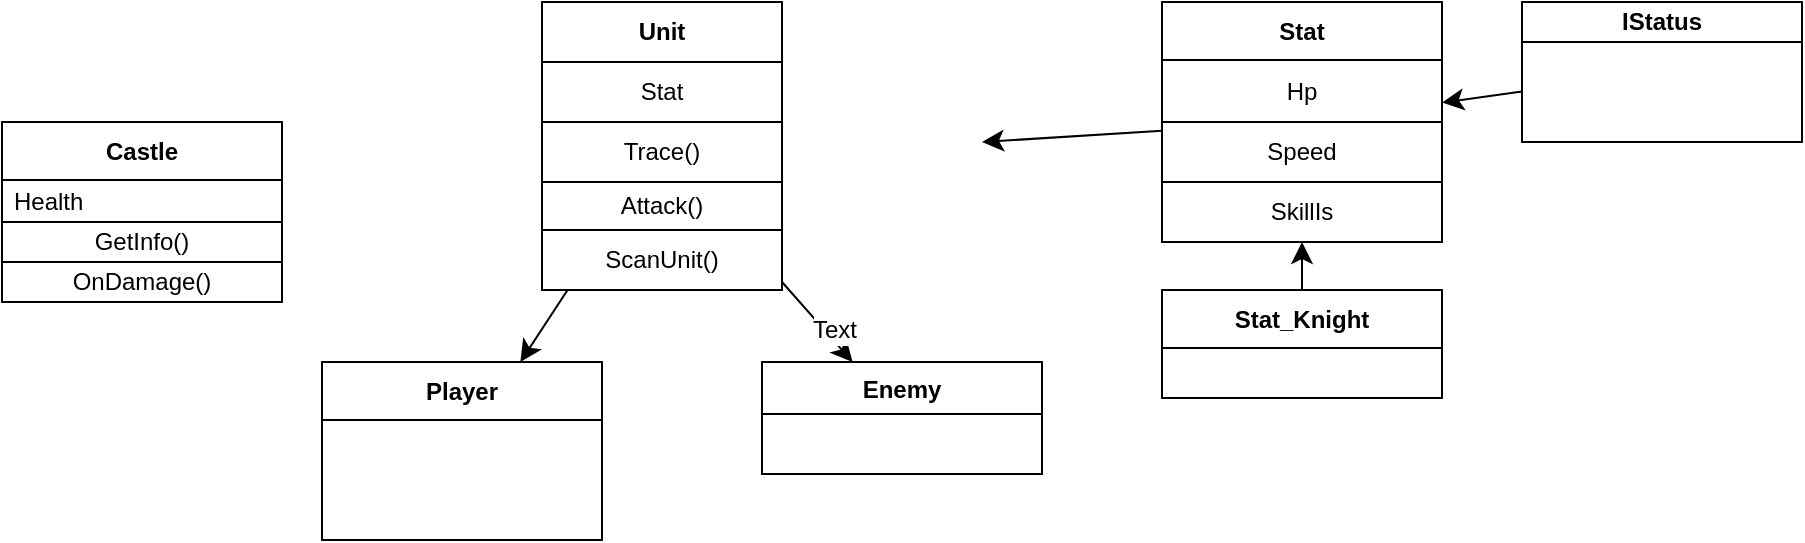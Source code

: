 <mxfile version="24.5.4" type="github">
  <diagram name="페이지-1" id="dcfpNvmQOP-24qqCh9O2">
    <mxGraphModel dx="1096" dy="457" grid="1" gridSize="10" guides="1" tooltips="1" connect="1" arrows="1" fold="1" page="1" pageScale="1" pageWidth="827" pageHeight="1169" math="0" shadow="0">
      <root>
        <mxCell id="0" />
        <mxCell id="1" parent="0" />
        <object label="Castle" placeholders="1" Health="10" id="AcH1KkwaZ4632zRfGK9j-1">
          <mxCell style="swimlane;fontStyle=1;align=center;verticalAlign=middle;childLayout=stackLayout;horizontal=1;startSize=29;horizontalStack=0;resizeParent=1;resizeParentMax=0;resizeLast=0;collapsible=0;marginBottom=0;html=1;whiteSpace=wrap;" parent="1" vertex="1">
            <mxGeometry x="-20" y="80" width="140" height="90" as="geometry" />
          </mxCell>
        </object>
        <object label="Health" CodeName="Castle" id="AcH1KkwaZ4632zRfGK9j-3">
          <mxCell style="text;html=1;strokeColor=none;fillColor=none;align=left;verticalAlign=middle;spacingLeft=4;spacingRight=4;overflow=hidden;rotatable=0;points=[[0,0.5],[1,0.5]];portConstraint=eastwest;whiteSpace=wrap;" parent="AcH1KkwaZ4632zRfGK9j-1" vertex="1">
            <mxGeometry y="29" width="140" height="21" as="geometry" />
          </mxCell>
        </object>
        <mxCell id="6Jm5LHw3u3zpUN54W5Y7-4" value="GetInfo()" style="whiteSpace=wrap;html=1;" vertex="1" parent="AcH1KkwaZ4632zRfGK9j-1">
          <mxGeometry y="50" width="140" height="20" as="geometry" />
        </mxCell>
        <mxCell id="6Jm5LHw3u3zpUN54W5Y7-1" value="OnDamage()" style="whiteSpace=wrap;html=1;" vertex="1" parent="AcH1KkwaZ4632zRfGK9j-1">
          <mxGeometry y="70" width="140" height="20" as="geometry" />
        </mxCell>
        <mxCell id="6Jm5LHw3u3zpUN54W5Y7-5" value="Enemy" style="swimlane;fontStyle=1;align=center;verticalAlign=top;childLayout=stackLayout;horizontal=1;startSize=26;horizontalStack=0;resizeParent=1;resizeParentMax=0;resizeLast=0;collapsible=1;marginBottom=0;whiteSpace=wrap;html=1;" vertex="1" parent="1">
          <mxGeometry x="360" y="200" width="140" height="56" as="geometry" />
        </mxCell>
        <mxCell id="6Jm5LHw3u3zpUN54W5Y7-32" style="edgeStyle=none;curved=1;rounded=0;orthogonalLoop=1;jettySize=auto;html=1;fontSize=12;startSize=8;endSize=8;" edge="1" parent="1" source="6Jm5LHw3u3zpUN54W5Y7-21" target="6Jm5LHw3u3zpUN54W5Y7-28">
          <mxGeometry relative="1" as="geometry" />
        </mxCell>
        <mxCell id="6Jm5LHw3u3zpUN54W5Y7-21" value="Unit" style="swimlane;fontStyle=1;align=center;verticalAlign=middle;childLayout=stackLayout;horizontal=1;startSize=30;horizontalStack=0;resizeParent=1;resizeParentMax=0;resizeLast=0;collapsible=0;marginBottom=0;html=1;whiteSpace=wrap;" vertex="1" parent="1">
          <mxGeometry x="250" y="20" width="120" height="144" as="geometry" />
        </mxCell>
        <mxCell id="6Jm5LHw3u3zpUN54W5Y7-33" value="Stat" style="whiteSpace=wrap;html=1;" vertex="1" parent="6Jm5LHw3u3zpUN54W5Y7-21">
          <mxGeometry y="30" width="120" height="30" as="geometry" />
        </mxCell>
        <mxCell id="6Jm5LHw3u3zpUN54W5Y7-20" value="Trace()" style="whiteSpace=wrap;html=1;" vertex="1" parent="6Jm5LHw3u3zpUN54W5Y7-21">
          <mxGeometry y="60" width="120" height="30" as="geometry" />
        </mxCell>
        <mxCell id="6Jm5LHw3u3zpUN54W5Y7-18" value="Attack()" style="whiteSpace=wrap;html=1;" vertex="1" parent="6Jm5LHw3u3zpUN54W5Y7-21">
          <mxGeometry y="90" width="120" height="24" as="geometry" />
        </mxCell>
        <mxCell id="6Jm5LHw3u3zpUN54W5Y7-24" value="ScanUnit()" style="whiteSpace=wrap;html=1;" vertex="1" parent="6Jm5LHw3u3zpUN54W5Y7-21">
          <mxGeometry y="114" width="120" height="30" as="geometry" />
        </mxCell>
        <mxCell id="6Jm5LHw3u3zpUN54W5Y7-26" style="edgeStyle=none;curved=1;rounded=0;orthogonalLoop=1;jettySize=auto;html=1;fontSize=12;startSize=8;endSize=8;" edge="1" parent="1" source="6Jm5LHw3u3zpUN54W5Y7-21" target="6Jm5LHw3u3zpUN54W5Y7-5">
          <mxGeometry relative="1" as="geometry">
            <mxPoint x="420" y="220" as="targetPoint" />
          </mxGeometry>
        </mxCell>
        <mxCell id="6Jm5LHw3u3zpUN54W5Y7-27" value="Text" style="edgeLabel;html=1;align=center;verticalAlign=middle;resizable=0;points=[];fontSize=12;" vertex="1" connectable="0" parent="6Jm5LHw3u3zpUN54W5Y7-26">
          <mxGeometry x="0.318" y="4" relative="1" as="geometry">
            <mxPoint as="offset" />
          </mxGeometry>
        </mxCell>
        <mxCell id="6Jm5LHw3u3zpUN54W5Y7-28" value="Player" style="swimlane;fontStyle=1;align=center;verticalAlign=middle;childLayout=stackLayout;horizontal=1;startSize=29;horizontalStack=0;resizeParent=1;resizeParentMax=0;resizeLast=0;collapsible=0;marginBottom=0;html=1;whiteSpace=wrap;" vertex="1" parent="1">
          <mxGeometry x="140" y="200" width="140" height="89" as="geometry" />
        </mxCell>
        <mxCell id="6Jm5LHw3u3zpUN54W5Y7-31" value="" style="whiteSpace=wrap;html=1;" vertex="1" parent="6Jm5LHw3u3zpUN54W5Y7-28">
          <mxGeometry y="29" width="140" height="60" as="geometry" />
        </mxCell>
        <mxCell id="6Jm5LHw3u3zpUN54W5Y7-51" style="edgeStyle=none;curved=1;rounded=0;orthogonalLoop=1;jettySize=auto;html=1;fontSize=12;startSize=8;endSize=8;" edge="1" parent="1" source="6Jm5LHw3u3zpUN54W5Y7-37">
          <mxGeometry relative="1" as="geometry">
            <mxPoint x="470" y="90" as="targetPoint" />
          </mxGeometry>
        </mxCell>
        <mxCell id="6Jm5LHw3u3zpUN54W5Y7-37" value="Stat" style="swimlane;fontStyle=1;align=center;verticalAlign=middle;childLayout=stackLayout;horizontal=1;startSize=29;horizontalStack=0;resizeParent=1;resizeParentMax=0;resizeLast=0;collapsible=0;marginBottom=0;html=1;whiteSpace=wrap;" vertex="1" parent="1">
          <mxGeometry x="560" y="20" width="140" height="120" as="geometry" />
        </mxCell>
        <mxCell id="6Jm5LHw3u3zpUN54W5Y7-41" value="Hp" style="whiteSpace=wrap;html=1;" vertex="1" parent="6Jm5LHw3u3zpUN54W5Y7-37">
          <mxGeometry y="29" width="140" height="31" as="geometry" />
        </mxCell>
        <mxCell id="6Jm5LHw3u3zpUN54W5Y7-43" value="Speed" style="whiteSpace=wrap;html=1;" vertex="1" parent="6Jm5LHw3u3zpUN54W5Y7-37">
          <mxGeometry y="60" width="140" height="30" as="geometry" />
        </mxCell>
        <mxCell id="6Jm5LHw3u3zpUN54W5Y7-53" value="SkillIs" style="whiteSpace=wrap;html=1;" vertex="1" parent="6Jm5LHw3u3zpUN54W5Y7-37">
          <mxGeometry y="90" width="140" height="30" as="geometry" />
        </mxCell>
        <mxCell id="6Jm5LHw3u3zpUN54W5Y7-50" style="edgeStyle=none;curved=1;rounded=0;orthogonalLoop=1;jettySize=auto;html=1;fontSize=12;startSize=8;endSize=8;" edge="1" parent="1" source="6Jm5LHw3u3zpUN54W5Y7-44" target="6Jm5LHw3u3zpUN54W5Y7-37">
          <mxGeometry relative="1" as="geometry" />
        </mxCell>
        <mxCell id="6Jm5LHw3u3zpUN54W5Y7-44" value="IStatus" style="swimlane;fontStyle=1;align=center;verticalAlign=middle;childLayout=stackLayout;horizontal=1;startSize=20;horizontalStack=0;resizeParent=1;resizeParentMax=0;resizeLast=0;collapsible=0;marginBottom=0;html=1;whiteSpace=wrap;" vertex="1" parent="1">
          <mxGeometry x="740" y="20" width="140" height="70" as="geometry" />
        </mxCell>
        <mxCell id="6Jm5LHw3u3zpUN54W5Y7-52" style="edgeStyle=none;curved=1;rounded=0;orthogonalLoop=1;jettySize=auto;html=1;fontSize=12;startSize=8;endSize=8;" edge="1" parent="1" source="6Jm5LHw3u3zpUN54W5Y7-47" target="6Jm5LHw3u3zpUN54W5Y7-37">
          <mxGeometry relative="1" as="geometry" />
        </mxCell>
        <mxCell id="6Jm5LHw3u3zpUN54W5Y7-47" value="Stat_Knight" style="swimlane;fontStyle=1;align=center;verticalAlign=middle;childLayout=stackLayout;horizontal=1;startSize=29;horizontalStack=0;resizeParent=1;resizeParentMax=0;resizeLast=0;collapsible=0;marginBottom=0;html=1;whiteSpace=wrap;" vertex="1" parent="1">
          <mxGeometry x="560" y="164" width="140" height="54" as="geometry" />
        </mxCell>
      </root>
    </mxGraphModel>
  </diagram>
</mxfile>
